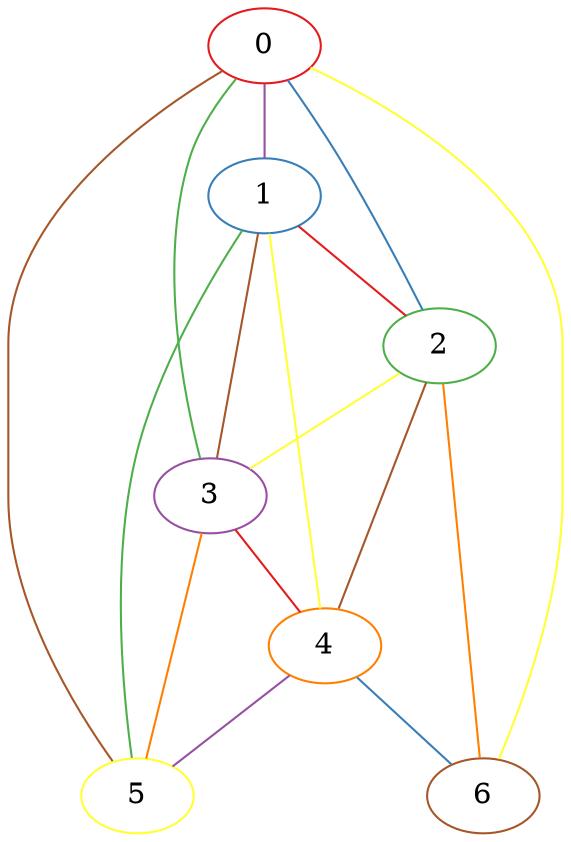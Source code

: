 graph{
	node [colorscheme=set18]
	edge [colorscheme=set18, len=3]
	0 [color=1]
	1 [color=2]
	2 [color=3]
	3 [color=4]
	4 [color=5]
	5 [color=6]
	6 [color=7]
	1--2 [color=1]
	3--4 [color=1]
	4--6 [color=2]
	0--2 [color=2]
	1--5 [color=3]
	0--3 [color=3]
	0--1 [color=4]
	4--5 [color=4]
	3--5 [color=5]
	2--6 [color=5]
	1--4 [color=6]
	0--6 [color=6]
	2--3 [color=6]
	2--4 [color=7]
	0--5 [color=7]
	1--3 [color=7]
}
